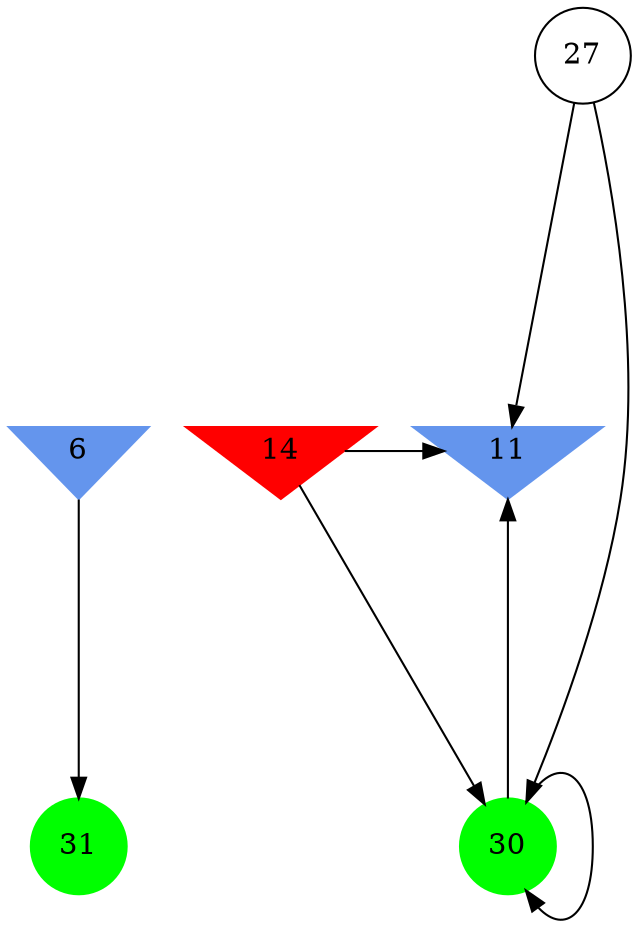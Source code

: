 digraph brain {
	ranksep=2.0;
	6 [shape=invtriangle,style=filled,color=cornflowerblue];
	11 [shape=invtriangle,style=filled,color=cornflowerblue];
	14 [shape=invtriangle,style=filled,color=red];
	27 [shape=circle,color=black];
	30 [shape=circle,style=filled,color=green];
	31 [shape=circle,style=filled,color=green];
	27	->	11;
	27	->	30;
	14	->	11;
	14	->	30;
	30	->	11;
	30	->	30;
	6	->	31;
	{ rank=same; 6; 11; 14; }
	{ rank=same; 27; }
	{ rank=same; 30; 31; }
}
